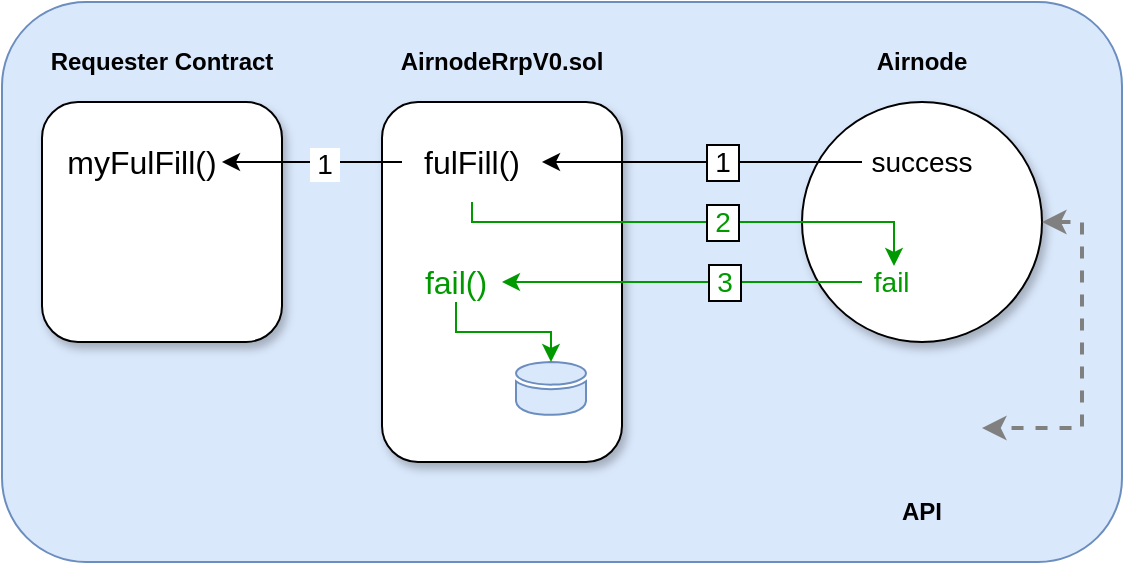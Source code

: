 <mxfile version="20.3.0" type="device"><diagram id="jt0aBNPS6t0P73nR_fqm" name="Page-1"><mxGraphModel dx="1187" dy="852" grid="1" gridSize="10" guides="1" tooltips="1" connect="1" arrows="1" fold="1" page="1" pageScale="1" pageWidth="850" pageHeight="1100" math="0" shadow="0"><root><mxCell id="0"/><mxCell id="1" parent="0"/><mxCell id="vIcQHXog-WhqeNoEJvE--1" value="" style="rounded=1;whiteSpace=wrap;html=1;fillColor=#dae8fc;strokeColor=#6c8ebf;" vertex="1" parent="1"><mxGeometry x="30" y="20" width="560" height="280" as="geometry"/></mxCell><mxCell id="CFjr_JuvZNwjchiVG3aE-1" value="" style="rounded=1;whiteSpace=wrap;html=1;align=center;verticalAlign=middle;fontSize=14;shadow=1;" parent="1" vertex="1"><mxGeometry x="50" y="70" width="120" height="120" as="geometry"/></mxCell><mxCell id="CFjr_JuvZNwjchiVG3aE-2" value="Requester Contract" style="text;html=1;strokeColor=none;fillColor=none;align=center;verticalAlign=middle;whiteSpace=wrap;rounded=0;fontStyle=1" parent="1" vertex="1"><mxGeometry x="40" y="40" width="140" height="20" as="geometry"/></mxCell><mxCell id="CFjr_JuvZNwjchiVG3aE-4" style="edgeStyle=orthogonalEdgeStyle;rounded=0;orthogonalLoop=1;jettySize=auto;html=1;exitX=0.5;exitY=1;exitDx=0;exitDy=0;fontSize=14;" parent="1" edge="1"><mxGeometry relative="1" as="geometry"><mxPoint x="110" y="210" as="sourcePoint"/><mxPoint x="110" y="210" as="targetPoint"/></mxGeometry></mxCell><mxCell id="CFjr_JuvZNwjchiVG3aE-5" value="&lt;font style=&quot;font-size: 16px&quot;&gt;&lt;br&gt;&lt;/font&gt;" style="rounded=1;whiteSpace=wrap;html=1;fontSize=14;align=center;verticalAlign=middle;shadow=1;" parent="1" vertex="1"><mxGeometry x="220" y="70" width="120" height="180" as="geometry"/></mxCell><mxCell id="CFjr_JuvZNwjchiVG3aE-6" value="AirnodeRrpV0.sol" style="text;html=1;strokeColor=none;fillColor=none;align=center;verticalAlign=middle;whiteSpace=wrap;rounded=0;fontStyle=1" parent="1" vertex="1"><mxGeometry x="210" y="40" width="140" height="20" as="geometry"/></mxCell><mxCell id="CFjr_JuvZNwjchiVG3aE-10" value="Airnode" style="text;html=1;strokeColor=none;fillColor=none;align=center;verticalAlign=middle;whiteSpace=wrap;rounded=0;fontStyle=1" parent="1" vertex="1"><mxGeometry x="400" y="40" width="180" height="20" as="geometry"/></mxCell><mxCell id="CFjr_JuvZNwjchiVG3aE-13" value="" style="ellipse;whiteSpace=wrap;html=1;aspect=fixed;fontSize=14;align=center;shadow=1;" parent="1" vertex="1"><mxGeometry x="430" y="70" width="120" height="120" as="geometry"/></mxCell><mxCell id="CFjr_JuvZNwjchiVG3aE-16" value="&lt;font style=&quot;font-size: 16px&quot;&gt;fulFill()&lt;/font&gt;" style="text;html=1;strokeColor=none;fillColor=none;align=center;verticalAlign=middle;whiteSpace=wrap;rounded=0;shadow=1;fontSize=14;" parent="1" vertex="1"><mxGeometry x="230" y="80" width="70" height="40" as="geometry"/></mxCell><mxCell id="CFjr_JuvZNwjchiVG3aE-21" value="&lt;font style=&quot;font-size: 16px&quot;&gt;myFulFill()&lt;/font&gt;" style="text;html=1;strokeColor=none;fillColor=none;align=center;verticalAlign=middle;whiteSpace=wrap;rounded=0;shadow=1;fontSize=14;" parent="1" vertex="1"><mxGeometry x="60" y="90" width="80" height="20" as="geometry"/></mxCell><mxCell id="CFjr_JuvZNwjchiVG3aE-22" value="" style="endArrow=classic;html=1;fontSize=14;entryX=1;entryY=0.5;entryDx=0;entryDy=0;exitX=0;exitY=0.5;exitDx=0;exitDy=0;" parent="1" source="CFjr_JuvZNwjchiVG3aE-16" target="CFjr_JuvZNwjchiVG3aE-21" edge="1"><mxGeometry width="50" height="50" relative="1" as="geometry"><mxPoint x="240" y="90" as="sourcePoint"/><mxPoint x="150" y="110" as="targetPoint"/></mxGeometry></mxCell><mxCell id="CFjr_JuvZNwjchiVG3aE-25" value="&amp;nbsp;1&amp;nbsp;" style="edgeLabel;html=1;align=center;verticalAlign=middle;resizable=0;points=[];fontSize=14;" parent="CFjr_JuvZNwjchiVG3aE-22" vertex="1" connectable="0"><mxGeometry x="-0.154" y="1" relative="1" as="geometry"><mxPoint x="-1" as="offset"/></mxGeometry></mxCell><mxCell id="CFjr_JuvZNwjchiVG3aE-27" value="&lt;font style=&quot;font-size: 16px&quot; color=&quot;#009900&quot;&gt;fail()&lt;/font&gt;" style="text;html=1;strokeColor=none;fillColor=none;align=center;verticalAlign=middle;whiteSpace=wrap;rounded=0;shadow=1;fontSize=14;" parent="1" vertex="1"><mxGeometry x="227" y="150" width="60" height="20" as="geometry"/></mxCell><mxCell id="CFjr_JuvZNwjchiVG3aE-30" value="&amp;nbsp;fail" style="text;html=1;strokeColor=none;fillColor=none;align=left;verticalAlign=middle;whiteSpace=wrap;rounded=0;shadow=1;fontSize=14;fontColor=#009900;" parent="1" vertex="1"><mxGeometry x="460" y="150" width="30" height="20" as="geometry"/></mxCell><mxCell id="CFjr_JuvZNwjchiVG3aE-31" value="success" style="text;html=1;strokeColor=none;fillColor=none;align=center;verticalAlign=middle;whiteSpace=wrap;rounded=0;shadow=1;fontSize=14;" parent="1" vertex="1"><mxGeometry x="460" y="90" width="60" height="20" as="geometry"/></mxCell><mxCell id="CFjr_JuvZNwjchiVG3aE-18" value="" style="edgeStyle=orthogonalEdgeStyle;rounded=0;orthogonalLoop=1;jettySize=auto;html=1;fontSize=14;entryX=1;entryY=0.5;entryDx=0;entryDy=0;exitX=0;exitY=0.5;exitDx=0;exitDy=0;" parent="1" source="CFjr_JuvZNwjchiVG3aE-31" target="CFjr_JuvZNwjchiVG3aE-16" edge="1"><mxGeometry relative="1" as="geometry"><mxPoint x="385" y="100" as="targetPoint"/></mxGeometry></mxCell><mxCell id="CFjr_JuvZNwjchiVG3aE-20" value="&amp;nbsp;1&amp;nbsp;" style="edgeLabel;html=1;align=center;verticalAlign=middle;resizable=0;points=[];fontSize=14;labelBorderColor=default;" parent="CFjr_JuvZNwjchiVG3aE-18" vertex="1" connectable="0"><mxGeometry x="-0.436" relative="1" as="geometry"><mxPoint x="-25" as="offset"/></mxGeometry></mxCell><mxCell id="CFjr_JuvZNwjchiVG3aE-26" value="" style="endArrow=classic;html=1;fontSize=14;strokeColor=#009900;fontColor=#FF3333;exitX=0;exitY=0.5;exitDx=0;exitDy=0;" parent="1" source="CFjr_JuvZNwjchiVG3aE-30" edge="1"><mxGeometry width="50" height="50" relative="1" as="geometry"><mxPoint x="432" y="160" as="sourcePoint"/><mxPoint x="280" y="160" as="targetPoint"/></mxGeometry></mxCell><mxCell id="CFjr_JuvZNwjchiVG3aE-29" value="&lt;font color=&quot;#009900&quot;&gt;&amp;nbsp;3&amp;nbsp;&lt;/font&gt;" style="edgeLabel;html=1;align=center;verticalAlign=middle;resizable=0;points=[];fontSize=14;labelBorderColor=default;" parent="CFjr_JuvZNwjchiVG3aE-26" vertex="1" connectable="0"><mxGeometry x="-0.25" relative="1" as="geometry"><mxPoint x="-2" as="offset"/></mxGeometry></mxCell><mxCell id="9Qi75Jl7AvYepob6RTn1-7" value="" style="endArrow=classic;html=1;rounded=0;strokeColor=#009900;edgeStyle=orthogonalEdgeStyle;exitX=0.5;exitY=1;exitDx=0;exitDy=0;" parent="1" source="CFjr_JuvZNwjchiVG3aE-16" edge="1"><mxGeometry width="50" height="50" relative="1" as="geometry"><mxPoint x="260" y="540" as="sourcePoint"/><mxPoint x="476" y="152" as="targetPoint"/><Array as="points"><mxPoint x="265" y="130"/><mxPoint x="476" y="130"/></Array></mxGeometry></mxCell><mxCell id="9Qi75Jl7AvYepob6RTn1-8" value="&lt;font color=&quot;#009900&quot;&gt;&lt;span style=&quot;font-size: 14px&quot;&gt;&amp;nbsp;2&amp;nbsp;&lt;/span&gt;&lt;/font&gt;" style="edgeLabel;html=1;align=center;verticalAlign=middle;resizable=0;points=[];labelBorderColor=default;" parent="9Qi75Jl7AvYepob6RTn1-7" vertex="1" connectable="0"><mxGeometry x="-0.07" relative="1" as="geometry"><mxPoint x="22" as="offset"/></mxGeometry></mxCell><mxCell id="9Qi75Jl7AvYepob6RTn1-15" value="" style="sketch=0;shadow=0;dashed=0;html=1;strokeColor=#6c8ebf;fillColor=#dae8fc;labelPosition=center;verticalLabelPosition=bottom;verticalAlign=top;outlineConnect=0;align=center;shape=mxgraph.office.databases.database_mini_1;" parent="1" vertex="1"><mxGeometry x="287" y="200" width="35" height="27" as="geometry"/></mxCell><mxCell id="9Qi75Jl7AvYepob6RTn1-17" value="" style="endArrow=none;html=1;rounded=0;strokeColor=#009900;edgeStyle=orthogonalEdgeStyle;entryX=0.5;entryY=1;entryDx=0;entryDy=0;endFill=0;startArrow=classic;startFill=1;" parent="1" source="9Qi75Jl7AvYepob6RTn1-15" target="CFjr_JuvZNwjchiVG3aE-27" edge="1"><mxGeometry width="50" height="50" relative="1" as="geometry"><mxPoint x="210" y="280" as="sourcePoint"/><mxPoint x="570" y="230" as="targetPoint"/></mxGeometry></mxCell><mxCell id="sNlHWDjKTfHx-Y0SN8Dc-1" value="" style="shape=image;verticalLabelPosition=bottom;labelBackgroundColor=#ffffff;verticalAlign=top;aspect=fixed;imageAspect=0;image=https://encrypted-tbn0.gstatic.com/images?q=tbn:ANd9GcRNbAM_iQtPhMNVulyLBRSeBqFQQy3yhF4D_w&amp;usqp=CAU;rotation=-90;opacity=30;flipV=1;" parent="1" vertex="1"><mxGeometry x="460" y="203" width="60" height="60" as="geometry"/></mxCell><mxCell id="sNlHWDjKTfHx-Y0SN8Dc-2" value="" style="endArrow=classic;html=1;rounded=0;edgeStyle=orthogonalEdgeStyle;exitX=1;exitY=0.5;exitDx=0;exitDy=0;entryX=0.5;entryY=1;entryDx=0;entryDy=0;dashed=1;startArrow=classic;startFill=1;strokeColor=#808080;strokeWidth=2;" parent="1" source="CFjr_JuvZNwjchiVG3aE-13" target="sNlHWDjKTfHx-Y0SN8Dc-1" edge="1"><mxGeometry width="50" height="50" relative="1" as="geometry"><mxPoint x="400" y="460" as="sourcePoint"/><mxPoint x="450" y="410" as="targetPoint"/><Array as="points"><mxPoint x="570" y="130"/><mxPoint x="570" y="233"/></Array></mxGeometry></mxCell><mxCell id="sNlHWDjKTfHx-Y0SN8Dc-3" value="API" style="text;html=1;strokeColor=none;fillColor=none;align=center;verticalAlign=middle;whiteSpace=wrap;rounded=0;fontStyle=1" parent="1" vertex="1"><mxGeometry x="400" y="265" width="180" height="20" as="geometry"/></mxCell></root></mxGraphModel></diagram></mxfile>